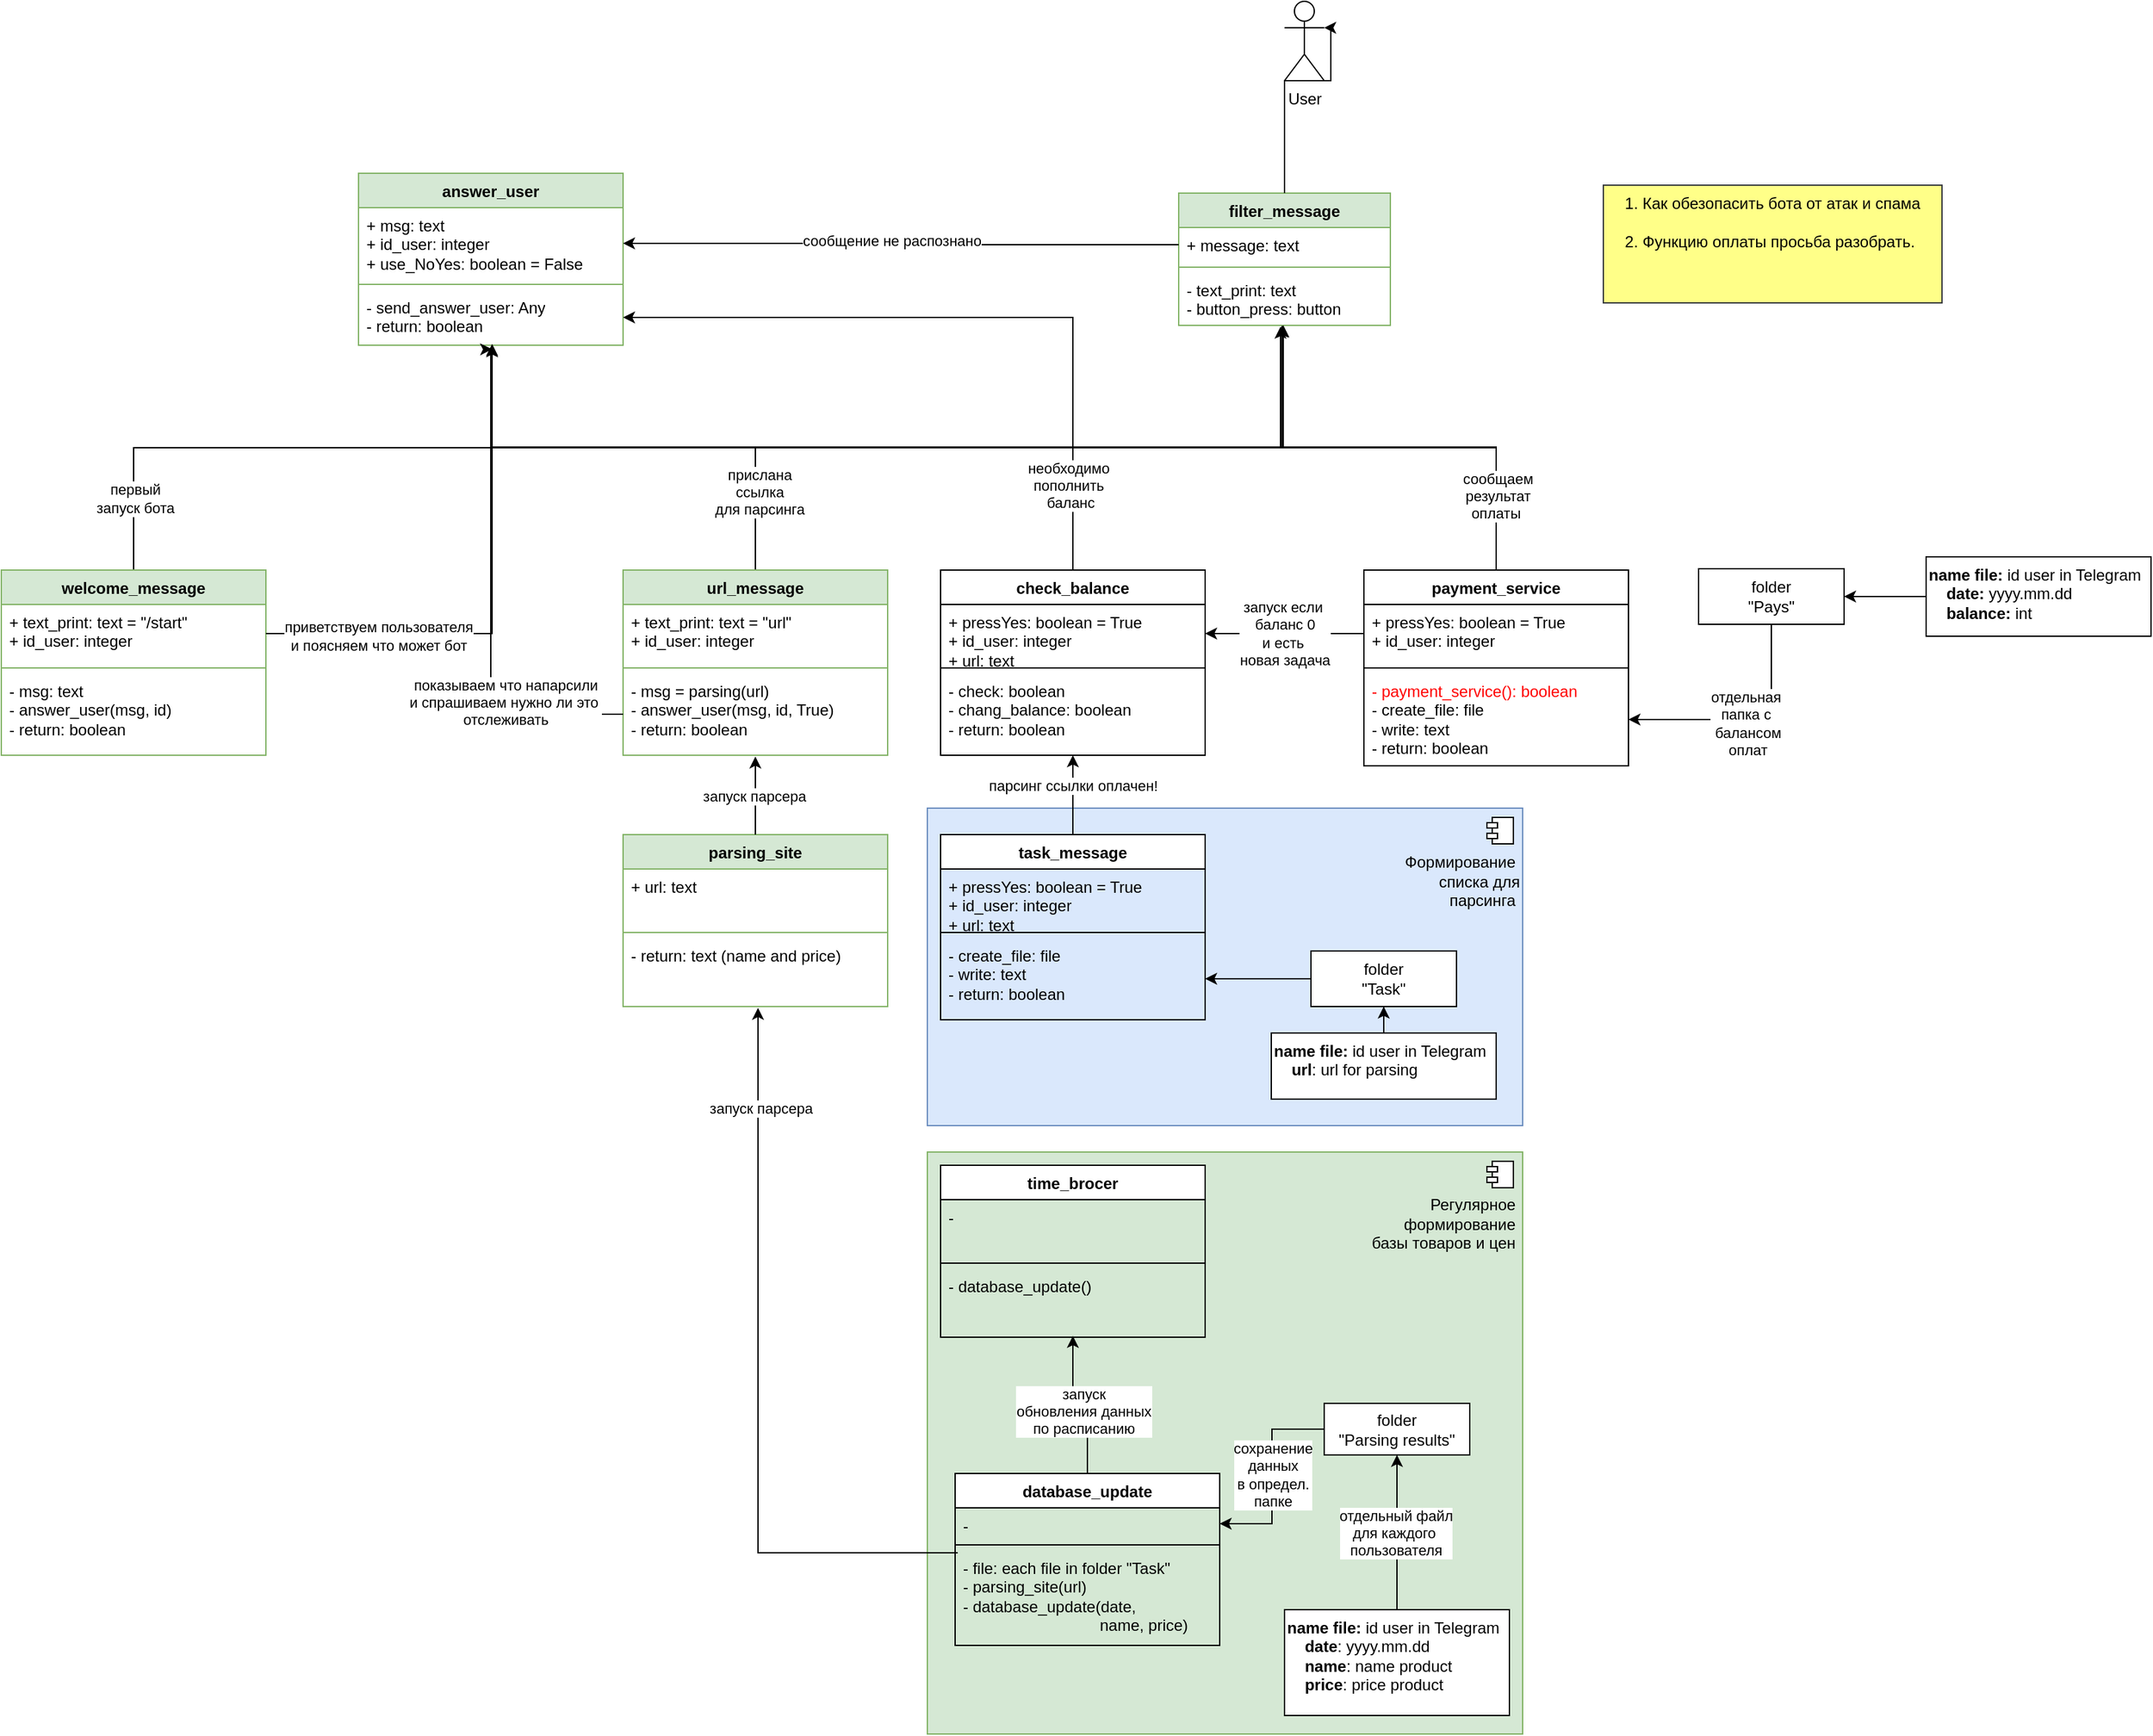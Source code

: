 <mxfile version="22.1.0" type="github">
  <diagram name="Страница — 1" id="5FJGtUaLvc8kbi69Jgre">
    <mxGraphModel dx="3242" dy="2236" grid="0" gridSize="10" guides="0" tooltips="1" connect="1" arrows="1" fold="1" page="1" pageScale="1" pageWidth="827" pageHeight="1169" math="0" shadow="0">
      <root>
        <mxCell id="0" />
        <mxCell id="1" parent="0" />
        <mxCell id="Y0vespap-BMlkndGWWb3-69" value="Формирование&amp;nbsp;&lt;br&gt;списка для&lt;br&gt;парсинга&amp;nbsp;&lt;br&gt;&lt;br&gt;&lt;br&gt;&lt;br&gt;&lt;br&gt;&lt;br&gt;&lt;br&gt;&lt;br&gt;&lt;br&gt;&lt;br&gt;" style="html=1;dropTarget=0;whiteSpace=wrap;fillColor=#dae8fc;strokeColor=#6c8ebf;align=right;" parent="1" vertex="1">
          <mxGeometry x="-490" y="500" width="450" height="240" as="geometry" />
        </mxCell>
        <mxCell id="Y0vespap-BMlkndGWWb3-70" value="" style="shape=module;jettyWidth=8;jettyHeight=4;" parent="Y0vespap-BMlkndGWWb3-69" vertex="1">
          <mxGeometry x="1" width="20" height="20" relative="1" as="geometry">
            <mxPoint x="-27" y="7" as="offset" />
          </mxGeometry>
        </mxCell>
        <mxCell id="Y0vespap-BMlkndGWWb3-25" value="Регулярное&amp;nbsp;&lt;br&gt;формирование&amp;nbsp;&lt;br&gt;базы товаров и цен&amp;nbsp;&lt;br&gt;&lt;br&gt;&lt;br&gt;&lt;br&gt;&lt;br&gt;&lt;br&gt;&lt;br&gt;&lt;br&gt;&lt;br&gt;&lt;br&gt;&lt;br&gt;&lt;br&gt;&lt;br&gt;&lt;br&gt;&lt;br&gt;&lt;br&gt;&lt;br&gt;&lt;br&gt;&lt;br&gt;&lt;br&gt;&lt;br&gt;&lt;br&gt;&lt;br&gt;&lt;br&gt;" style="html=1;dropTarget=0;whiteSpace=wrap;fillColor=#d5e8d4;strokeColor=#82b366;align=right;" parent="1" vertex="1">
          <mxGeometry x="-490" y="760" width="450" height="440" as="geometry" />
        </mxCell>
        <mxCell id="Y0vespap-BMlkndGWWb3-26" value="" style="shape=module;jettyWidth=8;jettyHeight=4;" parent="Y0vespap-BMlkndGWWb3-25" vertex="1">
          <mxGeometry x="1" width="20" height="20" relative="1" as="geometry">
            <mxPoint x="-27" y="7" as="offset" />
          </mxGeometry>
        </mxCell>
        <mxCell id="H9uGGTbssXHLd05-33D6-1" value="filter_message" style="swimlane;fontStyle=1;align=center;verticalAlign=top;childLayout=stackLayout;horizontal=1;startSize=26;horizontalStack=0;resizeParent=1;resizeParentMax=0;resizeLast=0;collapsible=1;marginBottom=0;whiteSpace=wrap;html=1;fillColor=#d5e8d4;strokeColor=#82b366;" parent="1" vertex="1">
          <mxGeometry x="-300" y="35" width="160" height="100" as="geometry" />
        </mxCell>
        <mxCell id="H9uGGTbssXHLd05-33D6-2" value="+ message: text" style="text;strokeColor=none;fillColor=none;align=left;verticalAlign=top;spacingLeft=4;spacingRight=4;overflow=hidden;rotatable=0;points=[[0,0.5],[1,0.5]];portConstraint=eastwest;whiteSpace=wrap;html=1;" parent="H9uGGTbssXHLd05-33D6-1" vertex="1">
          <mxGeometry y="26" width="160" height="26" as="geometry" />
        </mxCell>
        <mxCell id="H9uGGTbssXHLd05-33D6-3" value="" style="line;strokeWidth=1;fillColor=none;align=left;verticalAlign=middle;spacingTop=-1;spacingLeft=3;spacingRight=3;rotatable=0;labelPosition=right;points=[];portConstraint=eastwest;strokeColor=inherit;" parent="H9uGGTbssXHLd05-33D6-1" vertex="1">
          <mxGeometry y="52" width="160" height="8" as="geometry" />
        </mxCell>
        <mxCell id="H9uGGTbssXHLd05-33D6-4" value="- text_print: text&lt;br&gt;- button_press: button" style="text;strokeColor=none;fillColor=none;align=left;verticalAlign=top;spacingLeft=4;spacingRight=4;overflow=hidden;rotatable=0;points=[[0,0.5],[1,0.5]];portConstraint=eastwest;whiteSpace=wrap;html=1;" parent="H9uGGTbssXHLd05-33D6-1" vertex="1">
          <mxGeometry y="60" width="160" height="40" as="geometry" />
        </mxCell>
        <mxCell id="H9uGGTbssXHLd05-33D6-6" value="User" style="shape=umlActor;verticalLabelPosition=bottom;verticalAlign=top;html=1;" parent="1" vertex="1">
          <mxGeometry x="-220" y="-110" width="30" height="60" as="geometry" />
        </mxCell>
        <mxCell id="Y0vespap-BMlkndGWWb3-32" style="edgeStyle=orthogonalEdgeStyle;rounded=0;orthogonalLoop=1;jettySize=auto;html=1;entryX=0.494;entryY=1;entryDx=0;entryDy=0;entryPerimeter=0;" parent="1" source="H0bfLcFETeNuK2Q-7Ryl-2" target="H9uGGTbssXHLd05-33D6-4" edge="1">
          <mxGeometry relative="1" as="geometry" />
        </mxCell>
        <mxCell id="Y0vespap-BMlkndGWWb3-60" value="первый &lt;br&gt;запуск бота" style="edgeLabel;html=1;align=center;verticalAlign=middle;resizable=0;points=[];" parent="Y0vespap-BMlkndGWWb3-32" vertex="1" connectable="0">
          <mxGeometry x="-0.543" y="3" relative="1" as="geometry">
            <mxPoint x="-148" y="41" as="offset" />
          </mxGeometry>
        </mxCell>
        <mxCell id="H0bfLcFETeNuK2Q-7Ryl-2" value="welcome_message" style="swimlane;fontStyle=1;align=center;verticalAlign=top;childLayout=stackLayout;horizontal=1;startSize=26;horizontalStack=0;resizeParent=1;resizeParentMax=0;resizeLast=0;collapsible=1;marginBottom=0;whiteSpace=wrap;html=1;fillColor=#d5e8d4;strokeColor=#82b366;" parent="1" vertex="1">
          <mxGeometry x="-1190" y="320" width="200" height="140" as="geometry" />
        </mxCell>
        <mxCell id="H0bfLcFETeNuK2Q-7Ryl-3" value="+ text_print: text = &quot;/start&quot;&lt;br&gt;+ id_user: integer" style="text;strokeColor=none;fillColor=none;align=left;verticalAlign=top;spacingLeft=4;spacingRight=4;overflow=hidden;rotatable=0;points=[[0,0.5],[1,0.5]];portConstraint=eastwest;whiteSpace=wrap;html=1;" parent="H0bfLcFETeNuK2Q-7Ryl-2" vertex="1">
          <mxGeometry y="26" width="200" height="44" as="geometry" />
        </mxCell>
        <mxCell id="H0bfLcFETeNuK2Q-7Ryl-4" value="" style="line;strokeWidth=1;fillColor=none;align=left;verticalAlign=middle;spacingTop=-1;spacingLeft=3;spacingRight=3;rotatable=0;labelPosition=right;points=[];portConstraint=eastwest;strokeColor=inherit;" parent="H0bfLcFETeNuK2Q-7Ryl-2" vertex="1">
          <mxGeometry y="70" width="200" height="8" as="geometry" />
        </mxCell>
        <mxCell id="H0bfLcFETeNuK2Q-7Ryl-5" value="- msg: text&lt;br&gt;- answer_user(msg, id)&lt;br&gt;-&amp;nbsp;return: boolean" style="text;strokeColor=none;fillColor=none;align=left;verticalAlign=top;spacingLeft=4;spacingRight=4;overflow=hidden;rotatable=0;points=[[0,0.5],[1,0.5]];portConstraint=eastwest;whiteSpace=wrap;html=1;" parent="H0bfLcFETeNuK2Q-7Ryl-2" vertex="1">
          <mxGeometry y="78" width="200" height="62" as="geometry" />
        </mxCell>
        <mxCell id="H0bfLcFETeNuK2Q-7Ryl-6" value="answer_user" style="swimlane;fontStyle=1;align=center;verticalAlign=top;childLayout=stackLayout;horizontal=1;startSize=26;horizontalStack=0;resizeParent=1;resizeParentMax=0;resizeLast=0;collapsible=1;marginBottom=0;whiteSpace=wrap;html=1;fillColor=#d5e8d4;strokeColor=#82b366;" parent="1" vertex="1">
          <mxGeometry x="-920" y="20" width="200" height="130" as="geometry" />
        </mxCell>
        <mxCell id="H0bfLcFETeNuK2Q-7Ryl-7" value="+ msg: text&lt;br&gt;+ id_user: integer&lt;br&gt;+ use_NoYes: boolean = False" style="text;strokeColor=none;fillColor=none;align=left;verticalAlign=top;spacingLeft=4;spacingRight=4;overflow=hidden;rotatable=0;points=[[0,0.5],[1,0.5]];portConstraint=eastwest;whiteSpace=wrap;html=1;" parent="H0bfLcFETeNuK2Q-7Ryl-6" vertex="1">
          <mxGeometry y="26" width="200" height="54" as="geometry" />
        </mxCell>
        <mxCell id="H0bfLcFETeNuK2Q-7Ryl-8" value="" style="line;strokeWidth=1;fillColor=none;align=left;verticalAlign=middle;spacingTop=-1;spacingLeft=3;spacingRight=3;rotatable=0;labelPosition=right;points=[];portConstraint=eastwest;strokeColor=inherit;" parent="H0bfLcFETeNuK2Q-7Ryl-6" vertex="1">
          <mxGeometry y="80" width="200" height="8" as="geometry" />
        </mxCell>
        <mxCell id="H0bfLcFETeNuK2Q-7Ryl-9" value="- send_answer_user: Any&lt;br&gt;- return: boolean" style="text;strokeColor=none;fillColor=none;align=left;verticalAlign=top;spacingLeft=4;spacingRight=4;overflow=hidden;rotatable=0;points=[[0,0.5],[1,0.5]];portConstraint=eastwest;whiteSpace=wrap;html=1;" parent="H0bfLcFETeNuK2Q-7Ryl-6" vertex="1">
          <mxGeometry y="88" width="200" height="42" as="geometry" />
        </mxCell>
        <mxCell id="Y0vespap-BMlkndGWWb3-33" style="edgeStyle=orthogonalEdgeStyle;rounded=0;orthogonalLoop=1;jettySize=auto;html=1;entryX=0.494;entryY=1;entryDx=0;entryDy=0;entryPerimeter=0;" parent="1" source="ytyW5f8ttz-P0lV4MFBV-1" target="H9uGGTbssXHLd05-33D6-4" edge="1">
          <mxGeometry relative="1" as="geometry" />
        </mxCell>
        <mxCell id="Y0vespap-BMlkndGWWb3-61" value="прислана &lt;br&gt;ссылка &lt;br&gt;для парсинга" style="edgeLabel;html=1;align=center;verticalAlign=middle;resizable=0;points=[];" parent="Y0vespap-BMlkndGWWb3-33" vertex="1" connectable="0">
          <mxGeometry x="-0.798" y="-3" relative="1" as="geometry">
            <mxPoint as="offset" />
          </mxGeometry>
        </mxCell>
        <mxCell id="ytyW5f8ttz-P0lV4MFBV-1" value="url_message" style="swimlane;fontStyle=1;align=center;verticalAlign=top;childLayout=stackLayout;horizontal=1;startSize=26;horizontalStack=0;resizeParent=1;resizeParentMax=0;resizeLast=0;collapsible=1;marginBottom=0;whiteSpace=wrap;html=1;fillColor=#d5e8d4;strokeColor=#82b366;" parent="1" vertex="1">
          <mxGeometry x="-720" y="320" width="200" height="140" as="geometry" />
        </mxCell>
        <mxCell id="ytyW5f8ttz-P0lV4MFBV-2" value="+ text_print: text = &quot;url&quot;&amp;nbsp;&lt;br&gt;+ id_user: integer" style="text;strokeColor=none;fillColor=none;align=left;verticalAlign=top;spacingLeft=4;spacingRight=4;overflow=hidden;rotatable=0;points=[[0,0.5],[1,0.5]];portConstraint=eastwest;whiteSpace=wrap;html=1;" parent="ytyW5f8ttz-P0lV4MFBV-1" vertex="1">
          <mxGeometry y="26" width="200" height="44" as="geometry" />
        </mxCell>
        <mxCell id="ytyW5f8ttz-P0lV4MFBV-3" value="" style="line;strokeWidth=1;fillColor=none;align=left;verticalAlign=middle;spacingTop=-1;spacingLeft=3;spacingRight=3;rotatable=0;labelPosition=right;points=[];portConstraint=eastwest;strokeColor=inherit;" parent="ytyW5f8ttz-P0lV4MFBV-1" vertex="1">
          <mxGeometry y="70" width="200" height="8" as="geometry" />
        </mxCell>
        <mxCell id="ytyW5f8ttz-P0lV4MFBV-4" value="- msg = parsing(url)&lt;br&gt;- answer_user(msg, id, True)&lt;br&gt;- return: boolean" style="text;strokeColor=none;fillColor=none;align=left;verticalAlign=top;spacingLeft=4;spacingRight=4;overflow=hidden;rotatable=0;points=[[0,0.5],[1,0.5]];portConstraint=eastwest;whiteSpace=wrap;html=1;" parent="ytyW5f8ttz-P0lV4MFBV-1" vertex="1">
          <mxGeometry y="78" width="200" height="62" as="geometry" />
        </mxCell>
        <mxCell id="ytyW5f8ttz-P0lV4MFBV-6" value="parsing_site" style="swimlane;fontStyle=1;align=center;verticalAlign=top;childLayout=stackLayout;horizontal=1;startSize=26;horizontalStack=0;resizeParent=1;resizeParentMax=0;resizeLast=0;collapsible=1;marginBottom=0;whiteSpace=wrap;html=1;fillColor=#d5e8d4;strokeColor=#82b366;" parent="1" vertex="1">
          <mxGeometry x="-720" y="520" width="200" height="130" as="geometry" />
        </mxCell>
        <mxCell id="ytyW5f8ttz-P0lV4MFBV-7" value="+ url: text" style="text;strokeColor=none;fillColor=none;align=left;verticalAlign=top;spacingLeft=4;spacingRight=4;overflow=hidden;rotatable=0;points=[[0,0.5],[1,0.5]];portConstraint=eastwest;whiteSpace=wrap;html=1;" parent="ytyW5f8ttz-P0lV4MFBV-6" vertex="1">
          <mxGeometry y="26" width="200" height="44" as="geometry" />
        </mxCell>
        <mxCell id="ytyW5f8ttz-P0lV4MFBV-8" value="" style="line;strokeWidth=1;fillColor=none;align=left;verticalAlign=middle;spacingTop=-1;spacingLeft=3;spacingRight=3;rotatable=0;labelPosition=right;points=[];portConstraint=eastwest;strokeColor=inherit;" parent="ytyW5f8ttz-P0lV4MFBV-6" vertex="1">
          <mxGeometry y="70" width="200" height="8" as="geometry" />
        </mxCell>
        <mxCell id="ytyW5f8ttz-P0lV4MFBV-9" value="- return: text (name and price)" style="text;strokeColor=none;fillColor=none;align=left;verticalAlign=top;spacingLeft=4;spacingRight=4;overflow=hidden;rotatable=0;points=[[0,0.5],[1,0.5]];portConstraint=eastwest;whiteSpace=wrap;html=1;" parent="ytyW5f8ttz-P0lV4MFBV-6" vertex="1">
          <mxGeometry y="78" width="200" height="52" as="geometry" />
        </mxCell>
        <mxCell id="Y0vespap-BMlkndGWWb3-56" style="edgeStyle=orthogonalEdgeStyle;rounded=0;orthogonalLoop=1;jettySize=auto;html=1;entryX=0.5;entryY=1;entryDx=0;entryDy=0;" parent="1" source="ytyW5f8ttz-P0lV4MFBV-10" target="Y0vespap-BMlkndGWWb3-51" edge="1">
          <mxGeometry relative="1" as="geometry" />
        </mxCell>
        <mxCell id="cOSSyI8-ZIRnvPIqsTWS-1" value="парсинг ссылки оплачен!" style="edgeLabel;html=1;align=center;verticalAlign=middle;resizable=0;points=[];" parent="Y0vespap-BMlkndGWWb3-56" vertex="1" connectable="0">
          <mxGeometry x="0.233" relative="1" as="geometry">
            <mxPoint as="offset" />
          </mxGeometry>
        </mxCell>
        <mxCell id="ytyW5f8ttz-P0lV4MFBV-10" value="task_message" style="swimlane;fontStyle=1;align=center;verticalAlign=top;childLayout=stackLayout;horizontal=1;startSize=26;horizontalStack=0;resizeParent=1;resizeParentMax=0;resizeLast=0;collapsible=1;marginBottom=0;whiteSpace=wrap;html=1;" parent="1" vertex="1">
          <mxGeometry x="-480" y="520" width="200" height="140" as="geometry" />
        </mxCell>
        <mxCell id="ytyW5f8ttz-P0lV4MFBV-11" value="+ pressYes: boolean = True&lt;br&gt;+ id_user: integer&lt;br&gt;+ url: text&amp;nbsp;" style="text;strokeColor=none;fillColor=none;align=left;verticalAlign=top;spacingLeft=4;spacingRight=4;overflow=hidden;rotatable=0;points=[[0,0.5],[1,0.5]];portConstraint=eastwest;whiteSpace=wrap;html=1;" parent="ytyW5f8ttz-P0lV4MFBV-10" vertex="1">
          <mxGeometry y="26" width="200" height="44" as="geometry" />
        </mxCell>
        <mxCell id="ytyW5f8ttz-P0lV4MFBV-12" value="" style="line;strokeWidth=1;fillColor=none;align=left;verticalAlign=middle;spacingTop=-1;spacingLeft=3;spacingRight=3;rotatable=0;labelPosition=right;points=[];portConstraint=eastwest;strokeColor=inherit;" parent="ytyW5f8ttz-P0lV4MFBV-10" vertex="1">
          <mxGeometry y="70" width="200" height="8" as="geometry" />
        </mxCell>
        <mxCell id="ytyW5f8ttz-P0lV4MFBV-13" value="- create_file: file&lt;br&gt;- write: text&lt;br&gt;- return: boolean" style="text;strokeColor=none;fillColor=none;align=left;verticalAlign=top;spacingLeft=4;spacingRight=4;overflow=hidden;rotatable=0;points=[[0,0.5],[1,0.5]];portConstraint=eastwest;whiteSpace=wrap;html=1;" parent="ytyW5f8ttz-P0lV4MFBV-10" vertex="1">
          <mxGeometry y="78" width="200" height="62" as="geometry" />
        </mxCell>
        <mxCell id="Y0vespap-BMlkndGWWb3-38" style="edgeStyle=orthogonalEdgeStyle;rounded=0;orthogonalLoop=1;jettySize=auto;html=1;entryX=0.5;entryY=1;entryDx=0;entryDy=0;" parent="1" source="Y0vespap-BMlkndGWWb3-4" target="Y0vespap-BMlkndGWWb3-7" edge="1">
          <mxGeometry relative="1" as="geometry" />
        </mxCell>
        <mxCell id="Y0vespap-BMlkndGWWb3-4" value="&lt;b&gt;name file:&lt;/b&gt; id user in Telegram&amp;nbsp;&amp;nbsp;&lt;br&gt;&lt;b&gt;&amp;nbsp; &amp;nbsp; url&lt;/b&gt;: url for parsing&amp;nbsp;" style="html=1;whiteSpace=wrap;align=left;verticalAlign=top;" parent="1" vertex="1">
          <mxGeometry x="-230" y="670" width="170" height="50" as="geometry" />
        </mxCell>
        <mxCell id="Y0vespap-BMlkndGWWb3-39" style="edgeStyle=orthogonalEdgeStyle;rounded=0;orthogonalLoop=1;jettySize=auto;html=1;" parent="1" source="Y0vespap-BMlkndGWWb3-7" target="ytyW5f8ttz-P0lV4MFBV-13" edge="1">
          <mxGeometry relative="1" as="geometry" />
        </mxCell>
        <mxCell id="Y0vespap-BMlkndGWWb3-7" value="folder &lt;br&gt;&quot;Task&quot;" style="html=1;whiteSpace=wrap;" parent="1" vertex="1">
          <mxGeometry x="-200" y="608" width="110" height="42" as="geometry" />
        </mxCell>
        <mxCell id="Y0vespap-BMlkndGWWb3-9" value="time_brocer" style="swimlane;fontStyle=1;align=center;verticalAlign=top;childLayout=stackLayout;horizontal=1;startSize=26;horizontalStack=0;resizeParent=1;resizeParentMax=0;resizeLast=0;collapsible=1;marginBottom=0;whiteSpace=wrap;html=1;" parent="1" vertex="1">
          <mxGeometry x="-480" y="770" width="200" height="130" as="geometry" />
        </mxCell>
        <mxCell id="Y0vespap-BMlkndGWWb3-10" value="-&amp;nbsp;" style="text;strokeColor=none;fillColor=none;align=left;verticalAlign=top;spacingLeft=4;spacingRight=4;overflow=hidden;rotatable=0;points=[[0,0.5],[1,0.5]];portConstraint=eastwest;whiteSpace=wrap;html=1;" parent="Y0vespap-BMlkndGWWb3-9" vertex="1">
          <mxGeometry y="26" width="200" height="44" as="geometry" />
        </mxCell>
        <mxCell id="Y0vespap-BMlkndGWWb3-11" value="" style="line;strokeWidth=1;fillColor=none;align=left;verticalAlign=middle;spacingTop=-1;spacingLeft=3;spacingRight=3;rotatable=0;labelPosition=right;points=[];portConstraint=eastwest;strokeColor=inherit;" parent="Y0vespap-BMlkndGWWb3-9" vertex="1">
          <mxGeometry y="70" width="200" height="8" as="geometry" />
        </mxCell>
        <mxCell id="Y0vespap-BMlkndGWWb3-12" value="- database_update()" style="text;strokeColor=none;fillColor=none;align=left;verticalAlign=top;spacingLeft=4;spacingRight=4;overflow=hidden;rotatable=0;points=[[0,0.5],[1,0.5]];portConstraint=eastwest;whiteSpace=wrap;html=1;" parent="Y0vespap-BMlkndGWWb3-9" vertex="1">
          <mxGeometry y="78" width="200" height="52" as="geometry" />
        </mxCell>
        <mxCell id="Y0vespap-BMlkndGWWb3-40" style="edgeStyle=orthogonalEdgeStyle;rounded=0;orthogonalLoop=1;jettySize=auto;html=1;entryX=1;entryY=0.5;entryDx=0;entryDy=0;exitX=0;exitY=0.5;exitDx=0;exitDy=0;" parent="1" source="Y0vespap-BMlkndGWWb3-13" target="Y0vespap-BMlkndGWWb3-20" edge="1">
          <mxGeometry relative="1" as="geometry" />
        </mxCell>
        <mxCell id="cOSSyI8-ZIRnvPIqsTWS-4" value="сохранение&lt;br&gt;данных&lt;br&gt;в определ.&lt;br&gt;папке" style="edgeLabel;html=1;align=center;verticalAlign=middle;resizable=0;points=[];" parent="Y0vespap-BMlkndGWWb3-40" vertex="1" connectable="0">
          <mxGeometry x="-0.017" relative="1" as="geometry">
            <mxPoint as="offset" />
          </mxGeometry>
        </mxCell>
        <mxCell id="Y0vespap-BMlkndGWWb3-13" value="folder &lt;br&gt;&quot;Parsing results&quot;" style="html=1;whiteSpace=wrap;" parent="1" vertex="1">
          <mxGeometry x="-190" y="950" width="110" height="39" as="geometry" />
        </mxCell>
        <mxCell id="Y0vespap-BMlkndGWWb3-41" style="edgeStyle=orthogonalEdgeStyle;rounded=0;orthogonalLoop=1;jettySize=auto;html=1;entryX=0.5;entryY=1;entryDx=0;entryDy=0;" parent="1" source="Y0vespap-BMlkndGWWb3-17" target="Y0vespap-BMlkndGWWb3-13" edge="1">
          <mxGeometry relative="1" as="geometry" />
        </mxCell>
        <mxCell id="cOSSyI8-ZIRnvPIqsTWS-5" value="отдельный файл &lt;br&gt;для каждого&amp;nbsp;&lt;br&gt;пользователя" style="edgeLabel;html=1;align=center;verticalAlign=middle;resizable=0;points=[];" parent="Y0vespap-BMlkndGWWb3-41" vertex="1" connectable="0">
          <mxGeometry x="-0.009" y="1" relative="1" as="geometry">
            <mxPoint as="offset" />
          </mxGeometry>
        </mxCell>
        <mxCell id="Y0vespap-BMlkndGWWb3-17" value="&lt;b&gt;name file:&lt;/b&gt; id user in Telegram&amp;nbsp;&amp;nbsp;&lt;br&gt;&lt;b&gt;&amp;nbsp; &amp;nbsp; date&lt;/b&gt;: yyyy.mm.dd&amp;nbsp;&lt;br&gt;&lt;b style=&quot;border-color: var(--border-color);&quot;&gt;&amp;nbsp; &amp;nbsp; name&lt;/b&gt;: name product&amp;nbsp;&lt;br&gt;&lt;b&gt;&amp;nbsp; &amp;nbsp; price&lt;/b&gt;: price product" style="html=1;whiteSpace=wrap;align=left;verticalAlign=top;" parent="1" vertex="1">
          <mxGeometry x="-220" y="1106" width="170" height="80" as="geometry" />
        </mxCell>
        <mxCell id="Y0vespap-BMlkndGWWb3-19" value="database_update" style="swimlane;fontStyle=1;align=center;verticalAlign=top;childLayout=stackLayout;horizontal=1;startSize=26;horizontalStack=0;resizeParent=1;resizeParentMax=0;resizeLast=0;collapsible=1;marginBottom=0;whiteSpace=wrap;html=1;" parent="1" vertex="1">
          <mxGeometry x="-469" y="1003" width="200" height="130" as="geometry" />
        </mxCell>
        <mxCell id="Y0vespap-BMlkndGWWb3-20" value="-&amp;nbsp;" style="text;strokeColor=none;fillColor=none;align=left;verticalAlign=top;spacingLeft=4;spacingRight=4;overflow=hidden;rotatable=0;points=[[0,0.5],[1,0.5]];portConstraint=eastwest;whiteSpace=wrap;html=1;" parent="Y0vespap-BMlkndGWWb3-19" vertex="1">
          <mxGeometry y="26" width="200" height="24" as="geometry" />
        </mxCell>
        <mxCell id="Y0vespap-BMlkndGWWb3-21" value="" style="line;strokeWidth=1;fillColor=none;align=left;verticalAlign=middle;spacingTop=-1;spacingLeft=3;spacingRight=3;rotatable=0;labelPosition=right;points=[];portConstraint=eastwest;strokeColor=inherit;" parent="Y0vespap-BMlkndGWWb3-19" vertex="1">
          <mxGeometry y="50" width="200" height="8" as="geometry" />
        </mxCell>
        <mxCell id="Y0vespap-BMlkndGWWb3-22" value="- file: each file in folder &quot;Task&quot;&amp;nbsp;&lt;br&gt;- parsing_site(url)&amp;nbsp;&lt;br&gt;- database_update(date, &lt;br&gt;&lt;span style=&quot;white-space: pre;&quot;&gt;&#x9;&lt;span style=&quot;white-space: pre;&quot;&gt;&#x9;&lt;span style=&quot;white-space: pre;&quot;&gt;&#x9;       &lt;/span&gt;&lt;/span&gt;&lt;/span&gt;name, price)" style="text;strokeColor=none;fillColor=none;align=left;verticalAlign=top;spacingLeft=4;spacingRight=4;overflow=hidden;rotatable=0;points=[[0,0.5],[1,0.5]];portConstraint=eastwest;whiteSpace=wrap;html=1;" parent="Y0vespap-BMlkndGWWb3-19" vertex="1">
          <mxGeometry y="58" width="200" height="72" as="geometry" />
        </mxCell>
        <mxCell id="Y0vespap-BMlkndGWWb3-23" style="edgeStyle=orthogonalEdgeStyle;rounded=0;orthogonalLoop=1;jettySize=auto;html=1;entryX=0.5;entryY=0.981;entryDx=0;entryDy=0;entryPerimeter=0;" parent="1" source="Y0vespap-BMlkndGWWb3-19" target="Y0vespap-BMlkndGWWb3-12" edge="1">
          <mxGeometry relative="1" as="geometry" />
        </mxCell>
        <mxCell id="cOSSyI8-ZIRnvPIqsTWS-2" value="запуск &lt;br&gt;обновления данных &lt;br&gt;по расписанию" style="edgeLabel;html=1;align=center;verticalAlign=middle;resizable=0;points=[];" parent="Y0vespap-BMlkndGWWb3-23" vertex="1" connectable="0">
          <mxGeometry x="-0.176" y="3" relative="1" as="geometry">
            <mxPoint as="offset" />
          </mxGeometry>
        </mxCell>
        <mxCell id="Y0vespap-BMlkndGWWb3-27" style="edgeStyle=orthogonalEdgeStyle;rounded=0;orthogonalLoop=1;jettySize=auto;html=1;exitX=0.01;exitY=0.028;exitDx=0;exitDy=0;exitPerimeter=0;entryX=0.51;entryY=1.019;entryDx=0;entryDy=0;entryPerimeter=0;" parent="1" source="Y0vespap-BMlkndGWWb3-22" target="ytyW5f8ttz-P0lV4MFBV-9" edge="1">
          <mxGeometry relative="1" as="geometry">
            <mxPoint x="-590" y="660" as="targetPoint" />
          </mxGeometry>
        </mxCell>
        <mxCell id="Y0vespap-BMlkndGWWb3-63" value="запуск парсера" style="edgeLabel;html=1;align=center;verticalAlign=middle;resizable=0;points=[];" parent="Y0vespap-BMlkndGWWb3-27" vertex="1" connectable="0">
          <mxGeometry x="0.73" y="-2" relative="1" as="geometry">
            <mxPoint as="offset" />
          </mxGeometry>
        </mxCell>
        <mxCell id="Y0vespap-BMlkndGWWb3-31" style="edgeStyle=orthogonalEdgeStyle;rounded=0;orthogonalLoop=1;jettySize=auto;html=1;exitX=0.5;exitY=0;exitDx=0;exitDy=0;entryX=0.5;entryY=1.016;entryDx=0;entryDy=0;entryPerimeter=0;" parent="1" source="ytyW5f8ttz-P0lV4MFBV-6" target="ytyW5f8ttz-P0lV4MFBV-4" edge="1">
          <mxGeometry relative="1" as="geometry" />
        </mxCell>
        <mxCell id="Y0vespap-BMlkndGWWb3-62" value="запуск парсера" style="edgeLabel;html=1;align=center;verticalAlign=middle;resizable=0;points=[];" parent="Y0vespap-BMlkndGWWb3-31" vertex="1" connectable="0">
          <mxGeometry x="-0.017" y="1" relative="1" as="geometry">
            <mxPoint as="offset" />
          </mxGeometry>
        </mxCell>
        <mxCell id="Y0vespap-BMlkndGWWb3-36" style="edgeStyle=orthogonalEdgeStyle;rounded=0;orthogonalLoop=1;jettySize=auto;html=1;entryX=0.505;entryY=1.071;entryDx=0;entryDy=0;entryPerimeter=0;" parent="1" source="ytyW5f8ttz-P0lV4MFBV-4" target="H0bfLcFETeNuK2Q-7Ryl-9" edge="1">
          <mxGeometry relative="1" as="geometry">
            <Array as="points">
              <mxPoint x="-820" y="429" />
            </Array>
          </mxGeometry>
        </mxCell>
        <mxCell id="Y0vespap-BMlkndGWWb3-64" value="показываем что напарсили&lt;br&gt;и спрашиваем нужно ли это&amp;nbsp;&lt;br&gt;отслеживать" style="edgeLabel;html=1;align=center;verticalAlign=middle;resizable=0;points=[];" parent="Y0vespap-BMlkndGWWb3-36" vertex="1" connectable="0">
          <mxGeometry x="-0.731" relative="1" as="geometry">
            <mxPoint x="-39" y="-9" as="offset" />
          </mxGeometry>
        </mxCell>
        <mxCell id="Y0vespap-BMlkndGWWb3-42" value="payment_service" style="swimlane;fontStyle=1;align=center;verticalAlign=top;childLayout=stackLayout;horizontal=1;startSize=26;horizontalStack=0;resizeParent=1;resizeParentMax=0;resizeLast=0;collapsible=1;marginBottom=0;whiteSpace=wrap;html=1;" parent="1" vertex="1">
          <mxGeometry x="-160" y="320" width="200" height="148" as="geometry" />
        </mxCell>
        <mxCell id="Y0vespap-BMlkndGWWb3-43" value="+ pressYes: boolean = True&lt;br&gt;+ id_user: integer" style="text;strokeColor=none;fillColor=none;align=left;verticalAlign=top;spacingLeft=4;spacingRight=4;overflow=hidden;rotatable=0;points=[[0,0.5],[1,0.5]];portConstraint=eastwest;whiteSpace=wrap;html=1;" parent="Y0vespap-BMlkndGWWb3-42" vertex="1">
          <mxGeometry y="26" width="200" height="44" as="geometry" />
        </mxCell>
        <mxCell id="Y0vespap-BMlkndGWWb3-44" value="" style="line;strokeWidth=1;fillColor=none;align=left;verticalAlign=middle;spacingTop=-1;spacingLeft=3;spacingRight=3;rotatable=0;labelPosition=right;points=[];portConstraint=eastwest;strokeColor=inherit;" parent="Y0vespap-BMlkndGWWb3-42" vertex="1">
          <mxGeometry y="70" width="200" height="8" as="geometry" />
        </mxCell>
        <mxCell id="Y0vespap-BMlkndGWWb3-45" value="&lt;font color=&quot;#ff0303&quot;&gt;-&amp;nbsp;payment_service(): boolean&lt;/font&gt;&lt;br&gt;- create_file: file&lt;br&gt;- write: text&lt;br&gt;- return: boolean" style="text;strokeColor=none;fillColor=none;align=left;verticalAlign=top;spacingLeft=4;spacingRight=4;overflow=hidden;rotatable=0;points=[[0,0.5],[1,0.5]];portConstraint=eastwest;whiteSpace=wrap;html=1;" parent="Y0vespap-BMlkndGWWb3-42" vertex="1">
          <mxGeometry y="78" width="200" height="70" as="geometry" />
        </mxCell>
        <mxCell id="1R_4q1G22xEMCYAywD_m-5" style="edgeStyle=orthogonalEdgeStyle;rounded=0;orthogonalLoop=1;jettySize=auto;html=1;entryX=1;entryY=0.5;entryDx=0;entryDy=0;" parent="1" source="Y0vespap-BMlkndGWWb3-47" target="Y0vespap-BMlkndGWWb3-49" edge="1">
          <mxGeometry relative="1" as="geometry" />
        </mxCell>
        <mxCell id="Y0vespap-BMlkndGWWb3-47" value="&lt;b&gt;name file:&lt;/b&gt; id user in Telegram&amp;nbsp;&amp;nbsp;&lt;br&gt;&amp;nbsp; &amp;nbsp; &lt;b&gt;date:&lt;/b&gt; yyyy.mm.dd&amp;nbsp;&lt;br&gt;&amp;nbsp; &amp;nbsp;&amp;nbsp;&lt;b style=&quot;border-color: var(--border-color);&quot;&gt;balance:&amp;nbsp;&lt;/b&gt;int&amp;nbsp;" style="html=1;whiteSpace=wrap;align=left;verticalAlign=top;" parent="1" vertex="1">
          <mxGeometry x="265" y="310" width="170" height="60" as="geometry" />
        </mxCell>
        <mxCell id="Y0vespap-BMlkndGWWb3-48" style="edgeStyle=orthogonalEdgeStyle;rounded=0;orthogonalLoop=1;jettySize=auto;html=1;entryX=1;entryY=0.5;entryDx=0;entryDy=0;" parent="1" source="Y0vespap-BMlkndGWWb3-49" target="Y0vespap-BMlkndGWWb3-45" edge="1">
          <mxGeometry relative="1" as="geometry">
            <mxPoint x="40" y="419" as="targetPoint" />
          </mxGeometry>
        </mxCell>
        <mxCell id="cOSSyI8-ZIRnvPIqsTWS-6" value="отдельная&amp;nbsp;&lt;br&gt;папка с&amp;nbsp;&lt;br&gt;балансом&lt;br&gt;оплат" style="edgeLabel;html=1;align=center;verticalAlign=middle;resizable=0;points=[];" parent="Y0vespap-BMlkndGWWb3-48" vertex="1" connectable="0">
          <mxGeometry x="0.012" y="3" relative="1" as="geometry">
            <mxPoint x="1" as="offset" />
          </mxGeometry>
        </mxCell>
        <mxCell id="Y0vespap-BMlkndGWWb3-49" value="folder &lt;br&gt;&quot;Pays&quot;" style="html=1;whiteSpace=wrap;" parent="1" vertex="1">
          <mxGeometry x="93" y="319" width="110" height="42" as="geometry" />
        </mxCell>
        <mxCell id="Y0vespap-BMlkndGWWb3-50" style="edgeStyle=orthogonalEdgeStyle;rounded=0;orthogonalLoop=1;jettySize=auto;html=1;entryX=0.488;entryY=1;entryDx=0;entryDy=0;entryPerimeter=0;" parent="1" source="Y0vespap-BMlkndGWWb3-42" target="H9uGGTbssXHLd05-33D6-4" edge="1">
          <mxGeometry relative="1" as="geometry" />
        </mxCell>
        <mxCell id="Y0vespap-BMlkndGWWb3-65" style="edgeStyle=orthogonalEdgeStyle;rounded=0;orthogonalLoop=1;jettySize=auto;html=1;entryX=1;entryY=0.5;entryDx=0;entryDy=0;" parent="1" source="Y0vespap-BMlkndGWWb3-51" target="H0bfLcFETeNuK2Q-7Ryl-9" edge="1">
          <mxGeometry relative="1" as="geometry" />
        </mxCell>
        <mxCell id="Y0vespap-BMlkndGWWb3-51" value="check_balance" style="swimlane;fontStyle=1;align=center;verticalAlign=top;childLayout=stackLayout;horizontal=1;startSize=26;horizontalStack=0;resizeParent=1;resizeParentMax=0;resizeLast=0;collapsible=1;marginBottom=0;whiteSpace=wrap;html=1;" parent="1" vertex="1">
          <mxGeometry x="-480" y="320" width="200" height="140" as="geometry" />
        </mxCell>
        <mxCell id="Y0vespap-BMlkndGWWb3-52" value="+ pressYes: boolean = True&lt;br&gt;+ id_user: integer&lt;br&gt;+ url: text&amp;nbsp;" style="text;strokeColor=none;fillColor=none;align=left;verticalAlign=top;spacingLeft=4;spacingRight=4;overflow=hidden;rotatable=0;points=[[0,0.5],[1,0.5]];portConstraint=eastwest;whiteSpace=wrap;html=1;" parent="Y0vespap-BMlkndGWWb3-51" vertex="1">
          <mxGeometry y="26" width="200" height="44" as="geometry" />
        </mxCell>
        <mxCell id="Y0vespap-BMlkndGWWb3-53" value="" style="line;strokeWidth=1;fillColor=none;align=left;verticalAlign=middle;spacingTop=-1;spacingLeft=3;spacingRight=3;rotatable=0;labelPosition=right;points=[];portConstraint=eastwest;strokeColor=inherit;" parent="Y0vespap-BMlkndGWWb3-51" vertex="1">
          <mxGeometry y="70" width="200" height="8" as="geometry" />
        </mxCell>
        <mxCell id="Y0vespap-BMlkndGWWb3-54" value="- check: boolean&lt;br&gt;-&amp;nbsp;chang_balance: boolean&lt;br&gt;- return: boolean" style="text;strokeColor=none;fillColor=none;align=left;verticalAlign=top;spacingLeft=4;spacingRight=4;overflow=hidden;rotatable=0;points=[[0,0.5],[1,0.5]];portConstraint=eastwest;whiteSpace=wrap;html=1;" parent="Y0vespap-BMlkndGWWb3-51" vertex="1">
          <mxGeometry y="78" width="200" height="62" as="geometry" />
        </mxCell>
        <mxCell id="Y0vespap-BMlkndGWWb3-57" style="edgeStyle=orthogonalEdgeStyle;rounded=0;orthogonalLoop=1;jettySize=auto;html=1;entryX=1;entryY=0.5;entryDx=0;entryDy=0;exitX=0;exitY=0.5;exitDx=0;exitDy=0;" parent="1" source="H9uGGTbssXHLd05-33D6-2" target="H0bfLcFETeNuK2Q-7Ryl-7" edge="1">
          <mxGeometry relative="1" as="geometry" />
        </mxCell>
        <mxCell id="Y0vespap-BMlkndGWWb3-59" value="сообщение не распознано" style="edgeLabel;html=1;align=center;verticalAlign=middle;resizable=0;points=[];" parent="Y0vespap-BMlkndGWWb3-57" vertex="1" connectable="0">
          <mxGeometry x="0.036" y="-2" relative="1" as="geometry">
            <mxPoint as="offset" />
          </mxGeometry>
        </mxCell>
        <mxCell id="Y0vespap-BMlkndGWWb3-58" style="edgeStyle=orthogonalEdgeStyle;rounded=0;orthogonalLoop=1;jettySize=auto;html=1;entryX=0.481;entryY=1.025;entryDx=0;entryDy=0;entryPerimeter=0;" parent="1" source="Y0vespap-BMlkndGWWb3-51" target="H9uGGTbssXHLd05-33D6-4" edge="1">
          <mxGeometry relative="1" as="geometry" />
        </mxCell>
        <mxCell id="cOSSyI8-ZIRnvPIqsTWS-9" value="необходимо&amp;nbsp;&lt;br style=&quot;border-color: var(--border-color);&quot;&gt;пополнить&amp;nbsp;&lt;br style=&quot;border-color: var(--border-color);&quot;&gt;баланс" style="edgeLabel;html=1;align=center;verticalAlign=middle;resizable=0;points=[];" parent="Y0vespap-BMlkndGWWb3-58" vertex="1" connectable="0">
          <mxGeometry x="-0.625" y="2" relative="1" as="geometry">
            <mxPoint as="offset" />
          </mxGeometry>
        </mxCell>
        <mxCell id="Y0vespap-BMlkndGWWb3-67" style="edgeStyle=orthogonalEdgeStyle;rounded=0;orthogonalLoop=1;jettySize=auto;html=1;entryX=1;entryY=0.5;entryDx=0;entryDy=0;" parent="1" source="Y0vespap-BMlkndGWWb3-43" target="Y0vespap-BMlkndGWWb3-52" edge="1">
          <mxGeometry relative="1" as="geometry" />
        </mxCell>
        <mxCell id="Y0vespap-BMlkndGWWb3-68" value="запуск если&amp;nbsp;&lt;br&gt;баланс 0&lt;br&gt;и есть&amp;nbsp;&lt;br&gt;новая задача" style="edgeLabel;html=1;align=center;verticalAlign=middle;resizable=0;points=[];" parent="Y0vespap-BMlkndGWWb3-67" vertex="1" connectable="0">
          <mxGeometry x="0.217" y="-3" relative="1" as="geometry">
            <mxPoint x="13" y="3" as="offset" />
          </mxGeometry>
        </mxCell>
        <mxCell id="1R_4q1G22xEMCYAywD_m-1" style="edgeStyle=orthogonalEdgeStyle;rounded=0;orthogonalLoop=1;jettySize=auto;html=1;entryX=0.505;entryY=1;entryDx=0;entryDy=0;entryPerimeter=0;" parent="1" source="H0bfLcFETeNuK2Q-7Ryl-3" target="H0bfLcFETeNuK2Q-7Ryl-9" edge="1">
          <mxGeometry relative="1" as="geometry" />
        </mxCell>
        <mxCell id="cOSSyI8-ZIRnvPIqsTWS-10" value="приветствуем пользователя&lt;br&gt;и поясняем что может бот" style="edgeLabel;html=1;align=center;verticalAlign=middle;resizable=0;points=[];" parent="1R_4q1G22xEMCYAywD_m-1" vertex="1" connectable="0">
          <mxGeometry x="-0.501" y="1" relative="1" as="geometry">
            <mxPoint x="-12" y="3" as="offset" />
          </mxGeometry>
        </mxCell>
        <mxCell id="1R_4q1G22xEMCYAywD_m-2" style="edgeStyle=orthogonalEdgeStyle;rounded=0;orthogonalLoop=1;jettySize=auto;html=1;entryX=1;entryY=0.333;entryDx=0;entryDy=0;entryPerimeter=0;" parent="1" source="H9uGGTbssXHLd05-33D6-1" target="H9uGGTbssXHLd05-33D6-6" edge="1">
          <mxGeometry relative="1" as="geometry">
            <Array as="points">
              <mxPoint x="-220" y="-50" />
              <mxPoint x="-185" y="-50" />
              <mxPoint x="-185" y="-90" />
            </Array>
          </mxGeometry>
        </mxCell>
        <mxCell id="cOSSyI8-ZIRnvPIqsTWS-7" style="edgeStyle=orthogonalEdgeStyle;rounded=0;orthogonalLoop=1;jettySize=auto;html=1;entryX=0.505;entryY=0.976;entryDx=0;entryDy=0;entryPerimeter=0;" parent="1" source="Y0vespap-BMlkndGWWb3-42" target="H0bfLcFETeNuK2Q-7Ryl-9" edge="1">
          <mxGeometry relative="1" as="geometry">
            <Array as="points">
              <mxPoint x="-60" y="227" />
              <mxPoint x="-819" y="227" />
            </Array>
          </mxGeometry>
        </mxCell>
        <mxCell id="cOSSyI8-ZIRnvPIqsTWS-8" value="сообщаем &lt;br&gt;результат&lt;br&gt;оплаты&amp;nbsp;" style="edgeLabel;html=1;align=center;verticalAlign=middle;resizable=0;points=[];" parent="cOSSyI8-ZIRnvPIqsTWS-7" vertex="1" connectable="0">
          <mxGeometry x="-0.88" y="-1" relative="1" as="geometry">
            <mxPoint as="offset" />
          </mxGeometry>
        </mxCell>
        <mxCell id="cOSSyI8-ZIRnvPIqsTWS-11" value="&lt;div style=&quot;text-align: left;&quot;&gt;&lt;span style=&quot;text-align: center;&quot;&gt;1. Как обезопасить бота от атак и спама&lt;/span&gt;&lt;br&gt;&lt;br&gt;&lt;/div&gt;&lt;div style=&quot;text-align: left;&quot;&gt;2. Функцию оплаты просьба разобрать.&amp;nbsp;&lt;br&gt;&lt;/div&gt;" style="whiteSpace=wrap;html=1;verticalAlign=top;fillColor=#ffff88;strokeColor=#36393d;" parent="1" vertex="1">
          <mxGeometry x="21" y="29" width="256" height="89" as="geometry" />
        </mxCell>
      </root>
    </mxGraphModel>
  </diagram>
</mxfile>
